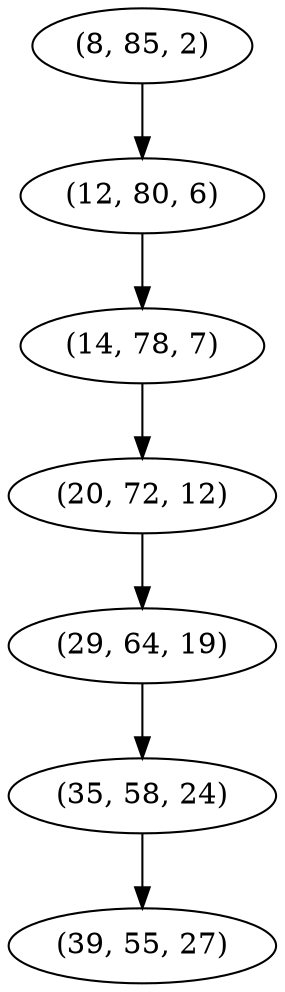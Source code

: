 digraph tree {
    "(8, 85, 2)";
    "(12, 80, 6)";
    "(14, 78, 7)";
    "(20, 72, 12)";
    "(29, 64, 19)";
    "(35, 58, 24)";
    "(39, 55, 27)";
    "(8, 85, 2)" -> "(12, 80, 6)";
    "(12, 80, 6)" -> "(14, 78, 7)";
    "(14, 78, 7)" -> "(20, 72, 12)";
    "(20, 72, 12)" -> "(29, 64, 19)";
    "(29, 64, 19)" -> "(35, 58, 24)";
    "(35, 58, 24)" -> "(39, 55, 27)";
}
